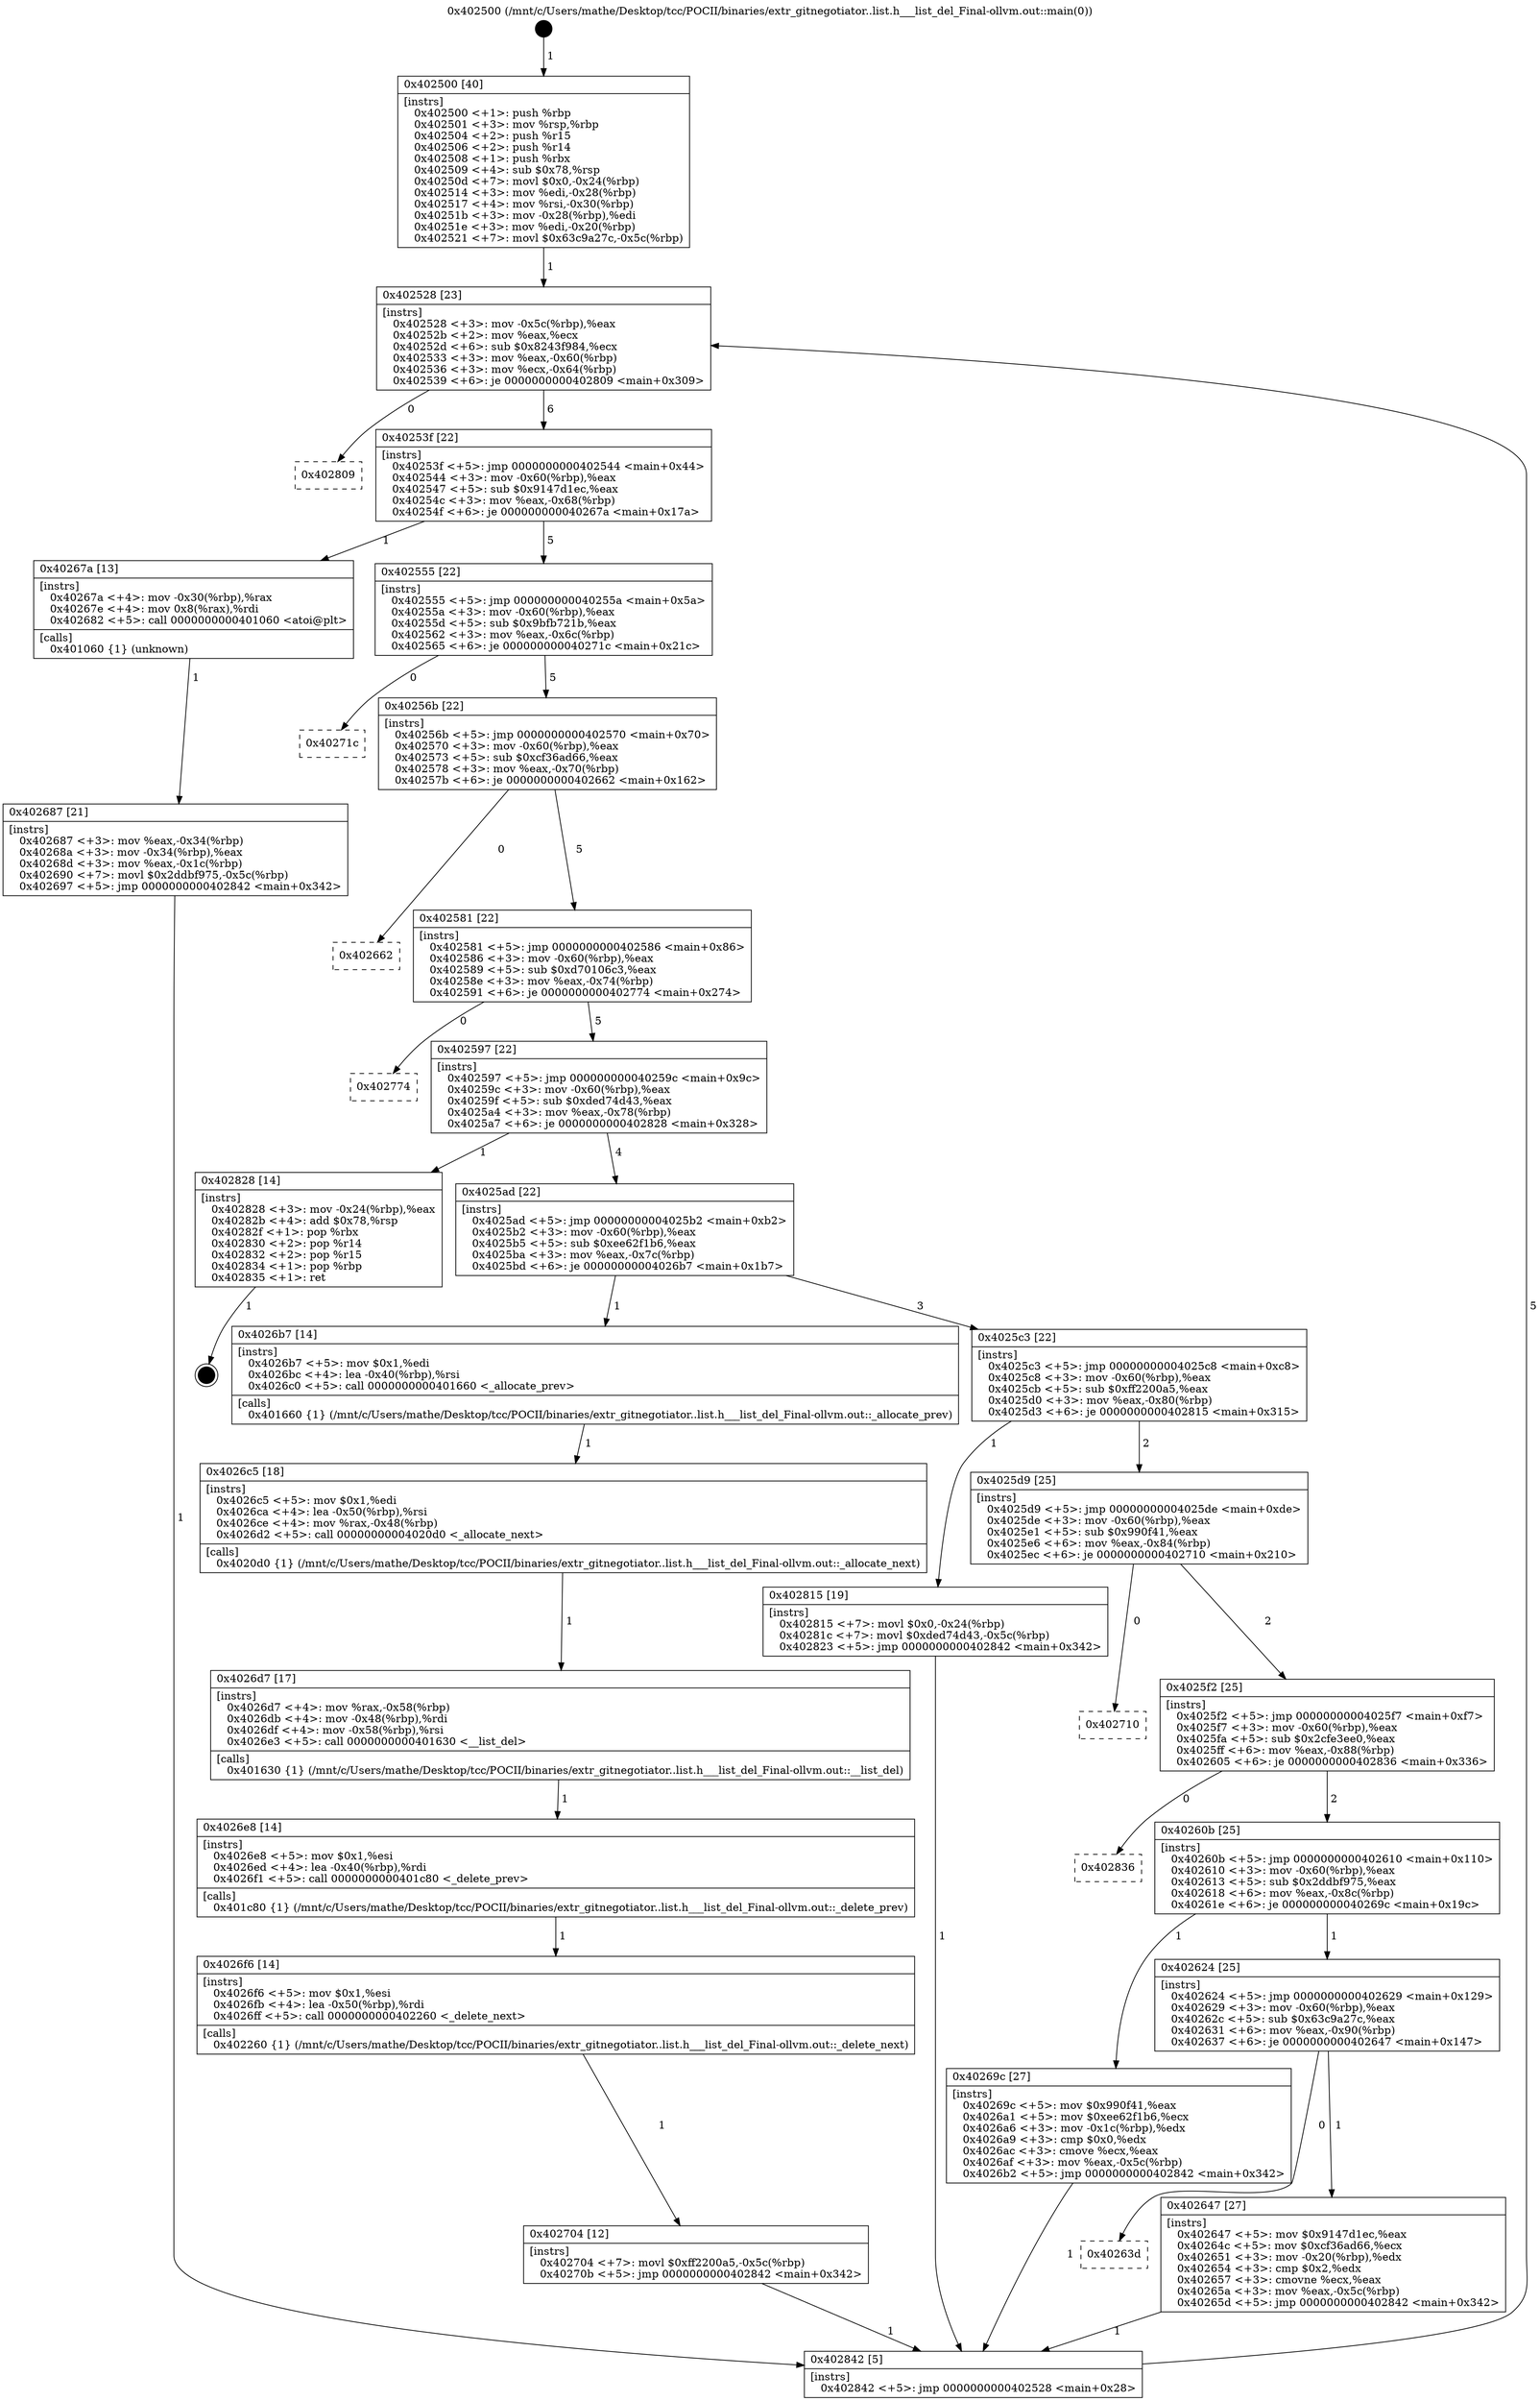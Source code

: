 digraph "0x402500" {
  label = "0x402500 (/mnt/c/Users/mathe/Desktop/tcc/POCII/binaries/extr_gitnegotiator..list.h___list_del_Final-ollvm.out::main(0))"
  labelloc = "t"
  node[shape=record]

  Entry [label="",width=0.3,height=0.3,shape=circle,fillcolor=black,style=filled]
  "0x402528" [label="{
     0x402528 [23]\l
     | [instrs]\l
     &nbsp;&nbsp;0x402528 \<+3\>: mov -0x5c(%rbp),%eax\l
     &nbsp;&nbsp;0x40252b \<+2\>: mov %eax,%ecx\l
     &nbsp;&nbsp;0x40252d \<+6\>: sub $0x8243f984,%ecx\l
     &nbsp;&nbsp;0x402533 \<+3\>: mov %eax,-0x60(%rbp)\l
     &nbsp;&nbsp;0x402536 \<+3\>: mov %ecx,-0x64(%rbp)\l
     &nbsp;&nbsp;0x402539 \<+6\>: je 0000000000402809 \<main+0x309\>\l
  }"]
  "0x402809" [label="{
     0x402809\l
  }", style=dashed]
  "0x40253f" [label="{
     0x40253f [22]\l
     | [instrs]\l
     &nbsp;&nbsp;0x40253f \<+5\>: jmp 0000000000402544 \<main+0x44\>\l
     &nbsp;&nbsp;0x402544 \<+3\>: mov -0x60(%rbp),%eax\l
     &nbsp;&nbsp;0x402547 \<+5\>: sub $0x9147d1ec,%eax\l
     &nbsp;&nbsp;0x40254c \<+3\>: mov %eax,-0x68(%rbp)\l
     &nbsp;&nbsp;0x40254f \<+6\>: je 000000000040267a \<main+0x17a\>\l
  }"]
  Exit [label="",width=0.3,height=0.3,shape=circle,fillcolor=black,style=filled,peripheries=2]
  "0x40267a" [label="{
     0x40267a [13]\l
     | [instrs]\l
     &nbsp;&nbsp;0x40267a \<+4\>: mov -0x30(%rbp),%rax\l
     &nbsp;&nbsp;0x40267e \<+4\>: mov 0x8(%rax),%rdi\l
     &nbsp;&nbsp;0x402682 \<+5\>: call 0000000000401060 \<atoi@plt\>\l
     | [calls]\l
     &nbsp;&nbsp;0x401060 \{1\} (unknown)\l
  }"]
  "0x402555" [label="{
     0x402555 [22]\l
     | [instrs]\l
     &nbsp;&nbsp;0x402555 \<+5\>: jmp 000000000040255a \<main+0x5a\>\l
     &nbsp;&nbsp;0x40255a \<+3\>: mov -0x60(%rbp),%eax\l
     &nbsp;&nbsp;0x40255d \<+5\>: sub $0x9bfb721b,%eax\l
     &nbsp;&nbsp;0x402562 \<+3\>: mov %eax,-0x6c(%rbp)\l
     &nbsp;&nbsp;0x402565 \<+6\>: je 000000000040271c \<main+0x21c\>\l
  }"]
  "0x402704" [label="{
     0x402704 [12]\l
     | [instrs]\l
     &nbsp;&nbsp;0x402704 \<+7\>: movl $0xff2200a5,-0x5c(%rbp)\l
     &nbsp;&nbsp;0x40270b \<+5\>: jmp 0000000000402842 \<main+0x342\>\l
  }"]
  "0x40271c" [label="{
     0x40271c\l
  }", style=dashed]
  "0x40256b" [label="{
     0x40256b [22]\l
     | [instrs]\l
     &nbsp;&nbsp;0x40256b \<+5\>: jmp 0000000000402570 \<main+0x70\>\l
     &nbsp;&nbsp;0x402570 \<+3\>: mov -0x60(%rbp),%eax\l
     &nbsp;&nbsp;0x402573 \<+5\>: sub $0xcf36ad66,%eax\l
     &nbsp;&nbsp;0x402578 \<+3\>: mov %eax,-0x70(%rbp)\l
     &nbsp;&nbsp;0x40257b \<+6\>: je 0000000000402662 \<main+0x162\>\l
  }"]
  "0x4026f6" [label="{
     0x4026f6 [14]\l
     | [instrs]\l
     &nbsp;&nbsp;0x4026f6 \<+5\>: mov $0x1,%esi\l
     &nbsp;&nbsp;0x4026fb \<+4\>: lea -0x50(%rbp),%rdi\l
     &nbsp;&nbsp;0x4026ff \<+5\>: call 0000000000402260 \<_delete_next\>\l
     | [calls]\l
     &nbsp;&nbsp;0x402260 \{1\} (/mnt/c/Users/mathe/Desktop/tcc/POCII/binaries/extr_gitnegotiator..list.h___list_del_Final-ollvm.out::_delete_next)\l
  }"]
  "0x402662" [label="{
     0x402662\l
  }", style=dashed]
  "0x402581" [label="{
     0x402581 [22]\l
     | [instrs]\l
     &nbsp;&nbsp;0x402581 \<+5\>: jmp 0000000000402586 \<main+0x86\>\l
     &nbsp;&nbsp;0x402586 \<+3\>: mov -0x60(%rbp),%eax\l
     &nbsp;&nbsp;0x402589 \<+5\>: sub $0xd70106c3,%eax\l
     &nbsp;&nbsp;0x40258e \<+3\>: mov %eax,-0x74(%rbp)\l
     &nbsp;&nbsp;0x402591 \<+6\>: je 0000000000402774 \<main+0x274\>\l
  }"]
  "0x4026e8" [label="{
     0x4026e8 [14]\l
     | [instrs]\l
     &nbsp;&nbsp;0x4026e8 \<+5\>: mov $0x1,%esi\l
     &nbsp;&nbsp;0x4026ed \<+4\>: lea -0x40(%rbp),%rdi\l
     &nbsp;&nbsp;0x4026f1 \<+5\>: call 0000000000401c80 \<_delete_prev\>\l
     | [calls]\l
     &nbsp;&nbsp;0x401c80 \{1\} (/mnt/c/Users/mathe/Desktop/tcc/POCII/binaries/extr_gitnegotiator..list.h___list_del_Final-ollvm.out::_delete_prev)\l
  }"]
  "0x402774" [label="{
     0x402774\l
  }", style=dashed]
  "0x402597" [label="{
     0x402597 [22]\l
     | [instrs]\l
     &nbsp;&nbsp;0x402597 \<+5\>: jmp 000000000040259c \<main+0x9c\>\l
     &nbsp;&nbsp;0x40259c \<+3\>: mov -0x60(%rbp),%eax\l
     &nbsp;&nbsp;0x40259f \<+5\>: sub $0xded74d43,%eax\l
     &nbsp;&nbsp;0x4025a4 \<+3\>: mov %eax,-0x78(%rbp)\l
     &nbsp;&nbsp;0x4025a7 \<+6\>: je 0000000000402828 \<main+0x328\>\l
  }"]
  "0x4026d7" [label="{
     0x4026d7 [17]\l
     | [instrs]\l
     &nbsp;&nbsp;0x4026d7 \<+4\>: mov %rax,-0x58(%rbp)\l
     &nbsp;&nbsp;0x4026db \<+4\>: mov -0x48(%rbp),%rdi\l
     &nbsp;&nbsp;0x4026df \<+4\>: mov -0x58(%rbp),%rsi\l
     &nbsp;&nbsp;0x4026e3 \<+5\>: call 0000000000401630 \<__list_del\>\l
     | [calls]\l
     &nbsp;&nbsp;0x401630 \{1\} (/mnt/c/Users/mathe/Desktop/tcc/POCII/binaries/extr_gitnegotiator..list.h___list_del_Final-ollvm.out::__list_del)\l
  }"]
  "0x402828" [label="{
     0x402828 [14]\l
     | [instrs]\l
     &nbsp;&nbsp;0x402828 \<+3\>: mov -0x24(%rbp),%eax\l
     &nbsp;&nbsp;0x40282b \<+4\>: add $0x78,%rsp\l
     &nbsp;&nbsp;0x40282f \<+1\>: pop %rbx\l
     &nbsp;&nbsp;0x402830 \<+2\>: pop %r14\l
     &nbsp;&nbsp;0x402832 \<+2\>: pop %r15\l
     &nbsp;&nbsp;0x402834 \<+1\>: pop %rbp\l
     &nbsp;&nbsp;0x402835 \<+1\>: ret\l
  }"]
  "0x4025ad" [label="{
     0x4025ad [22]\l
     | [instrs]\l
     &nbsp;&nbsp;0x4025ad \<+5\>: jmp 00000000004025b2 \<main+0xb2\>\l
     &nbsp;&nbsp;0x4025b2 \<+3\>: mov -0x60(%rbp),%eax\l
     &nbsp;&nbsp;0x4025b5 \<+5\>: sub $0xee62f1b6,%eax\l
     &nbsp;&nbsp;0x4025ba \<+3\>: mov %eax,-0x7c(%rbp)\l
     &nbsp;&nbsp;0x4025bd \<+6\>: je 00000000004026b7 \<main+0x1b7\>\l
  }"]
  "0x4026c5" [label="{
     0x4026c5 [18]\l
     | [instrs]\l
     &nbsp;&nbsp;0x4026c5 \<+5\>: mov $0x1,%edi\l
     &nbsp;&nbsp;0x4026ca \<+4\>: lea -0x50(%rbp),%rsi\l
     &nbsp;&nbsp;0x4026ce \<+4\>: mov %rax,-0x48(%rbp)\l
     &nbsp;&nbsp;0x4026d2 \<+5\>: call 00000000004020d0 \<_allocate_next\>\l
     | [calls]\l
     &nbsp;&nbsp;0x4020d0 \{1\} (/mnt/c/Users/mathe/Desktop/tcc/POCII/binaries/extr_gitnegotiator..list.h___list_del_Final-ollvm.out::_allocate_next)\l
  }"]
  "0x4026b7" [label="{
     0x4026b7 [14]\l
     | [instrs]\l
     &nbsp;&nbsp;0x4026b7 \<+5\>: mov $0x1,%edi\l
     &nbsp;&nbsp;0x4026bc \<+4\>: lea -0x40(%rbp),%rsi\l
     &nbsp;&nbsp;0x4026c0 \<+5\>: call 0000000000401660 \<_allocate_prev\>\l
     | [calls]\l
     &nbsp;&nbsp;0x401660 \{1\} (/mnt/c/Users/mathe/Desktop/tcc/POCII/binaries/extr_gitnegotiator..list.h___list_del_Final-ollvm.out::_allocate_prev)\l
  }"]
  "0x4025c3" [label="{
     0x4025c3 [22]\l
     | [instrs]\l
     &nbsp;&nbsp;0x4025c3 \<+5\>: jmp 00000000004025c8 \<main+0xc8\>\l
     &nbsp;&nbsp;0x4025c8 \<+3\>: mov -0x60(%rbp),%eax\l
     &nbsp;&nbsp;0x4025cb \<+5\>: sub $0xff2200a5,%eax\l
     &nbsp;&nbsp;0x4025d0 \<+3\>: mov %eax,-0x80(%rbp)\l
     &nbsp;&nbsp;0x4025d3 \<+6\>: je 0000000000402815 \<main+0x315\>\l
  }"]
  "0x402687" [label="{
     0x402687 [21]\l
     | [instrs]\l
     &nbsp;&nbsp;0x402687 \<+3\>: mov %eax,-0x34(%rbp)\l
     &nbsp;&nbsp;0x40268a \<+3\>: mov -0x34(%rbp),%eax\l
     &nbsp;&nbsp;0x40268d \<+3\>: mov %eax,-0x1c(%rbp)\l
     &nbsp;&nbsp;0x402690 \<+7\>: movl $0x2ddbf975,-0x5c(%rbp)\l
     &nbsp;&nbsp;0x402697 \<+5\>: jmp 0000000000402842 \<main+0x342\>\l
  }"]
  "0x402815" [label="{
     0x402815 [19]\l
     | [instrs]\l
     &nbsp;&nbsp;0x402815 \<+7\>: movl $0x0,-0x24(%rbp)\l
     &nbsp;&nbsp;0x40281c \<+7\>: movl $0xded74d43,-0x5c(%rbp)\l
     &nbsp;&nbsp;0x402823 \<+5\>: jmp 0000000000402842 \<main+0x342\>\l
  }"]
  "0x4025d9" [label="{
     0x4025d9 [25]\l
     | [instrs]\l
     &nbsp;&nbsp;0x4025d9 \<+5\>: jmp 00000000004025de \<main+0xde\>\l
     &nbsp;&nbsp;0x4025de \<+3\>: mov -0x60(%rbp),%eax\l
     &nbsp;&nbsp;0x4025e1 \<+5\>: sub $0x990f41,%eax\l
     &nbsp;&nbsp;0x4025e6 \<+6\>: mov %eax,-0x84(%rbp)\l
     &nbsp;&nbsp;0x4025ec \<+6\>: je 0000000000402710 \<main+0x210\>\l
  }"]
  "0x402500" [label="{
     0x402500 [40]\l
     | [instrs]\l
     &nbsp;&nbsp;0x402500 \<+1\>: push %rbp\l
     &nbsp;&nbsp;0x402501 \<+3\>: mov %rsp,%rbp\l
     &nbsp;&nbsp;0x402504 \<+2\>: push %r15\l
     &nbsp;&nbsp;0x402506 \<+2\>: push %r14\l
     &nbsp;&nbsp;0x402508 \<+1\>: push %rbx\l
     &nbsp;&nbsp;0x402509 \<+4\>: sub $0x78,%rsp\l
     &nbsp;&nbsp;0x40250d \<+7\>: movl $0x0,-0x24(%rbp)\l
     &nbsp;&nbsp;0x402514 \<+3\>: mov %edi,-0x28(%rbp)\l
     &nbsp;&nbsp;0x402517 \<+4\>: mov %rsi,-0x30(%rbp)\l
     &nbsp;&nbsp;0x40251b \<+3\>: mov -0x28(%rbp),%edi\l
     &nbsp;&nbsp;0x40251e \<+3\>: mov %edi,-0x20(%rbp)\l
     &nbsp;&nbsp;0x402521 \<+7\>: movl $0x63c9a27c,-0x5c(%rbp)\l
  }"]
  "0x402710" [label="{
     0x402710\l
  }", style=dashed]
  "0x4025f2" [label="{
     0x4025f2 [25]\l
     | [instrs]\l
     &nbsp;&nbsp;0x4025f2 \<+5\>: jmp 00000000004025f7 \<main+0xf7\>\l
     &nbsp;&nbsp;0x4025f7 \<+3\>: mov -0x60(%rbp),%eax\l
     &nbsp;&nbsp;0x4025fa \<+5\>: sub $0x2cfe3ee0,%eax\l
     &nbsp;&nbsp;0x4025ff \<+6\>: mov %eax,-0x88(%rbp)\l
     &nbsp;&nbsp;0x402605 \<+6\>: je 0000000000402836 \<main+0x336\>\l
  }"]
  "0x402842" [label="{
     0x402842 [5]\l
     | [instrs]\l
     &nbsp;&nbsp;0x402842 \<+5\>: jmp 0000000000402528 \<main+0x28\>\l
  }"]
  "0x402836" [label="{
     0x402836\l
  }", style=dashed]
  "0x40260b" [label="{
     0x40260b [25]\l
     | [instrs]\l
     &nbsp;&nbsp;0x40260b \<+5\>: jmp 0000000000402610 \<main+0x110\>\l
     &nbsp;&nbsp;0x402610 \<+3\>: mov -0x60(%rbp),%eax\l
     &nbsp;&nbsp;0x402613 \<+5\>: sub $0x2ddbf975,%eax\l
     &nbsp;&nbsp;0x402618 \<+6\>: mov %eax,-0x8c(%rbp)\l
     &nbsp;&nbsp;0x40261e \<+6\>: je 000000000040269c \<main+0x19c\>\l
  }"]
  "0x40263d" [label="{
     0x40263d\l
  }", style=dashed]
  "0x40269c" [label="{
     0x40269c [27]\l
     | [instrs]\l
     &nbsp;&nbsp;0x40269c \<+5\>: mov $0x990f41,%eax\l
     &nbsp;&nbsp;0x4026a1 \<+5\>: mov $0xee62f1b6,%ecx\l
     &nbsp;&nbsp;0x4026a6 \<+3\>: mov -0x1c(%rbp),%edx\l
     &nbsp;&nbsp;0x4026a9 \<+3\>: cmp $0x0,%edx\l
     &nbsp;&nbsp;0x4026ac \<+3\>: cmove %ecx,%eax\l
     &nbsp;&nbsp;0x4026af \<+3\>: mov %eax,-0x5c(%rbp)\l
     &nbsp;&nbsp;0x4026b2 \<+5\>: jmp 0000000000402842 \<main+0x342\>\l
  }"]
  "0x402624" [label="{
     0x402624 [25]\l
     | [instrs]\l
     &nbsp;&nbsp;0x402624 \<+5\>: jmp 0000000000402629 \<main+0x129\>\l
     &nbsp;&nbsp;0x402629 \<+3\>: mov -0x60(%rbp),%eax\l
     &nbsp;&nbsp;0x40262c \<+5\>: sub $0x63c9a27c,%eax\l
     &nbsp;&nbsp;0x402631 \<+6\>: mov %eax,-0x90(%rbp)\l
     &nbsp;&nbsp;0x402637 \<+6\>: je 0000000000402647 \<main+0x147\>\l
  }"]
  "0x402647" [label="{
     0x402647 [27]\l
     | [instrs]\l
     &nbsp;&nbsp;0x402647 \<+5\>: mov $0x9147d1ec,%eax\l
     &nbsp;&nbsp;0x40264c \<+5\>: mov $0xcf36ad66,%ecx\l
     &nbsp;&nbsp;0x402651 \<+3\>: mov -0x20(%rbp),%edx\l
     &nbsp;&nbsp;0x402654 \<+3\>: cmp $0x2,%edx\l
     &nbsp;&nbsp;0x402657 \<+3\>: cmovne %ecx,%eax\l
     &nbsp;&nbsp;0x40265a \<+3\>: mov %eax,-0x5c(%rbp)\l
     &nbsp;&nbsp;0x40265d \<+5\>: jmp 0000000000402842 \<main+0x342\>\l
  }"]
  Entry -> "0x402500" [label=" 1"]
  "0x402528" -> "0x402809" [label=" 0"]
  "0x402528" -> "0x40253f" [label=" 6"]
  "0x402828" -> Exit [label=" 1"]
  "0x40253f" -> "0x40267a" [label=" 1"]
  "0x40253f" -> "0x402555" [label=" 5"]
  "0x402815" -> "0x402842" [label=" 1"]
  "0x402555" -> "0x40271c" [label=" 0"]
  "0x402555" -> "0x40256b" [label=" 5"]
  "0x402704" -> "0x402842" [label=" 1"]
  "0x40256b" -> "0x402662" [label=" 0"]
  "0x40256b" -> "0x402581" [label=" 5"]
  "0x4026f6" -> "0x402704" [label=" 1"]
  "0x402581" -> "0x402774" [label=" 0"]
  "0x402581" -> "0x402597" [label=" 5"]
  "0x4026e8" -> "0x4026f6" [label=" 1"]
  "0x402597" -> "0x402828" [label=" 1"]
  "0x402597" -> "0x4025ad" [label=" 4"]
  "0x4026d7" -> "0x4026e8" [label=" 1"]
  "0x4025ad" -> "0x4026b7" [label=" 1"]
  "0x4025ad" -> "0x4025c3" [label=" 3"]
  "0x4026c5" -> "0x4026d7" [label=" 1"]
  "0x4025c3" -> "0x402815" [label=" 1"]
  "0x4025c3" -> "0x4025d9" [label=" 2"]
  "0x4026b7" -> "0x4026c5" [label=" 1"]
  "0x4025d9" -> "0x402710" [label=" 0"]
  "0x4025d9" -> "0x4025f2" [label=" 2"]
  "0x40269c" -> "0x402842" [label=" 1"]
  "0x4025f2" -> "0x402836" [label=" 0"]
  "0x4025f2" -> "0x40260b" [label=" 2"]
  "0x402687" -> "0x402842" [label=" 1"]
  "0x40260b" -> "0x40269c" [label=" 1"]
  "0x40260b" -> "0x402624" [label=" 1"]
  "0x40267a" -> "0x402687" [label=" 1"]
  "0x402624" -> "0x402647" [label=" 1"]
  "0x402624" -> "0x40263d" [label=" 0"]
  "0x402647" -> "0x402842" [label=" 1"]
  "0x402500" -> "0x402528" [label=" 1"]
  "0x402842" -> "0x402528" [label=" 5"]
}
